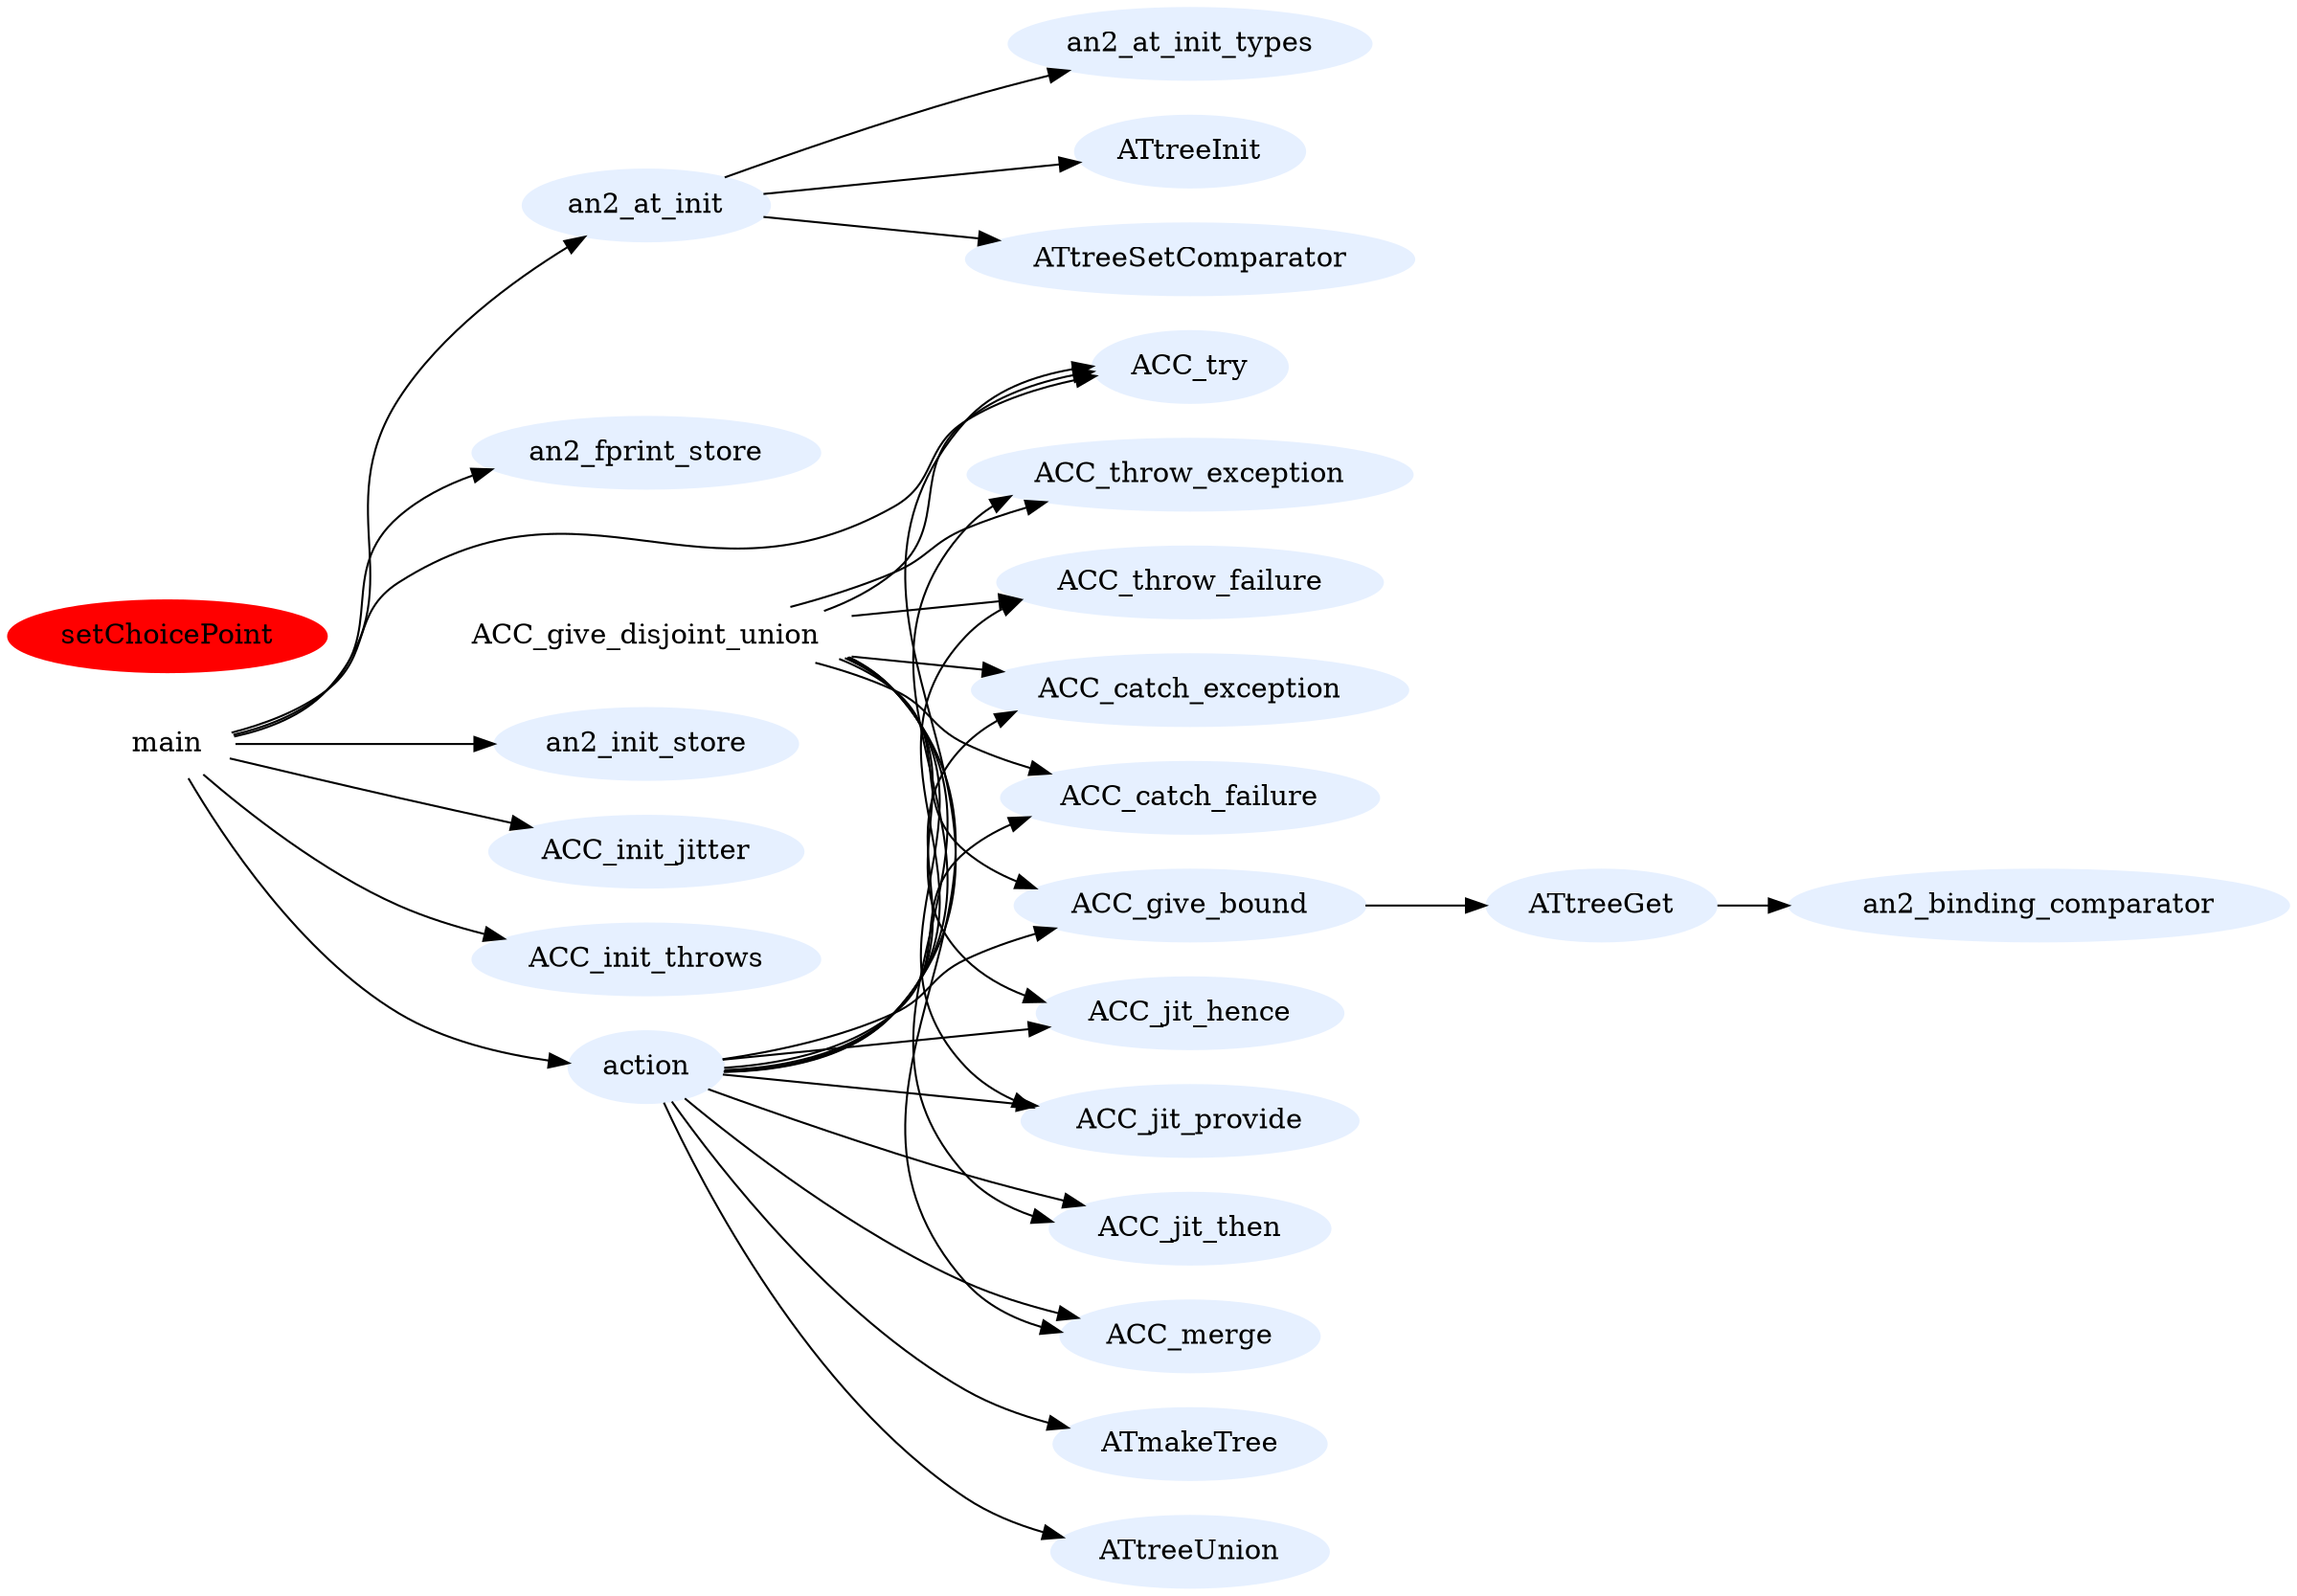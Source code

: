 digraph gprof {
	rankdir=LR;
	node [style=filled];
	node [color="0.1 0.0 1.0"];
	ACC_catch_exception [color="0.600 0.100 1.000"];
	ACC_catch_failure [color="0.600 0.100 1.000"];
	ACC_give_bound -> ATtreeGet;
	ACC_give_bound [color="0.600 0.100 1.000"];
	ACC_give_disjoint_union -> ACC_catch_exception;
	ACC_give_disjoint_union -> ACC_catch_failure;
	ACC_give_disjoint_union -> ACC_give_bound;
	ACC_give_disjoint_union -> ACC_jit_hence;
	ACC_give_disjoint_union -> ACC_jit_provide;
	ACC_give_disjoint_union -> ACC_jit_then;
	ACC_give_disjoint_union -> ACC_merge;
	ACC_give_disjoint_union -> ACC_throw_exception;
	ACC_give_disjoint_union -> ACC_throw_failure;
	ACC_give_disjoint_union -> ACC_try;
	ACC_init_jitter [color="0.600 0.100 1.000"];
	ACC_init_throws [color="0.600 0.100 1.000"];
	ACC_jit_hence [color="0.600 0.100 1.000"];
	ACC_jit_provide [color="0.600 0.100 1.000"];
	ACC_jit_then [color="0.600 0.100 1.000"];
	ACC_merge [color="0.600 0.100 1.000"];
	ACC_throw_exception [color="0.600 0.100 1.000"];
	ACC_throw_failure [color="0.600 0.100 1.000"];
	ACC_try [color="0.600 0.100 1.000"];
	action -> ACC_catch_exception;
	action -> ACC_catch_failure;
	action -> ACC_give_bound;
	action -> ACC_jit_hence;
	action -> ACC_jit_provide;
	action -> ACC_jit_then;
	action -> ACC_merge;
	action -> ACC_throw_exception;
	action -> ACC_throw_failure;
	action -> ACC_try;
	action -> ATmakeTree;
	action -> ATtreeUnion;
	action [color="0.600 0.100 1.000"];
	an2_at_init -> an2_at_init_types;
	an2_at_init -> ATtreeInit;
	an2_at_init -> ATtreeSetComparator;
	an2_at_init [color="0.600 0.100 1.000"];
	an2_at_init_types [color="0.600 0.100 1.000"];
	an2_binding_comparator [color="0.600 0.100 1.000"];
	an2_fprint_store [color="0.600 0.100 1.000"];
	an2_init_store [color="0.600 0.100 1.000"];
	ATmakeTree [color="0.600 0.100 1.000"];
	ATtreeGet -> an2_binding_comparator;
	ATtreeGet [color="0.600 0.100 1.000"];
	ATtreeInit [color="0.600 0.100 1.000"];
	ATtreeSetComparator [color="0.600 0.100 1.000"];
	ATtreeUnion [color="0.600 0.100 1.000"];
	main -> ACC_init_jitter;
	main -> ACC_init_throws;
	main -> ACC_try;
	main -> action;
	main -> an2_at_init;
	main -> an2_fprint_store;
	main -> an2_init_store;
	setChoicePoint [color="0.000 3.000 1.000"];
}
